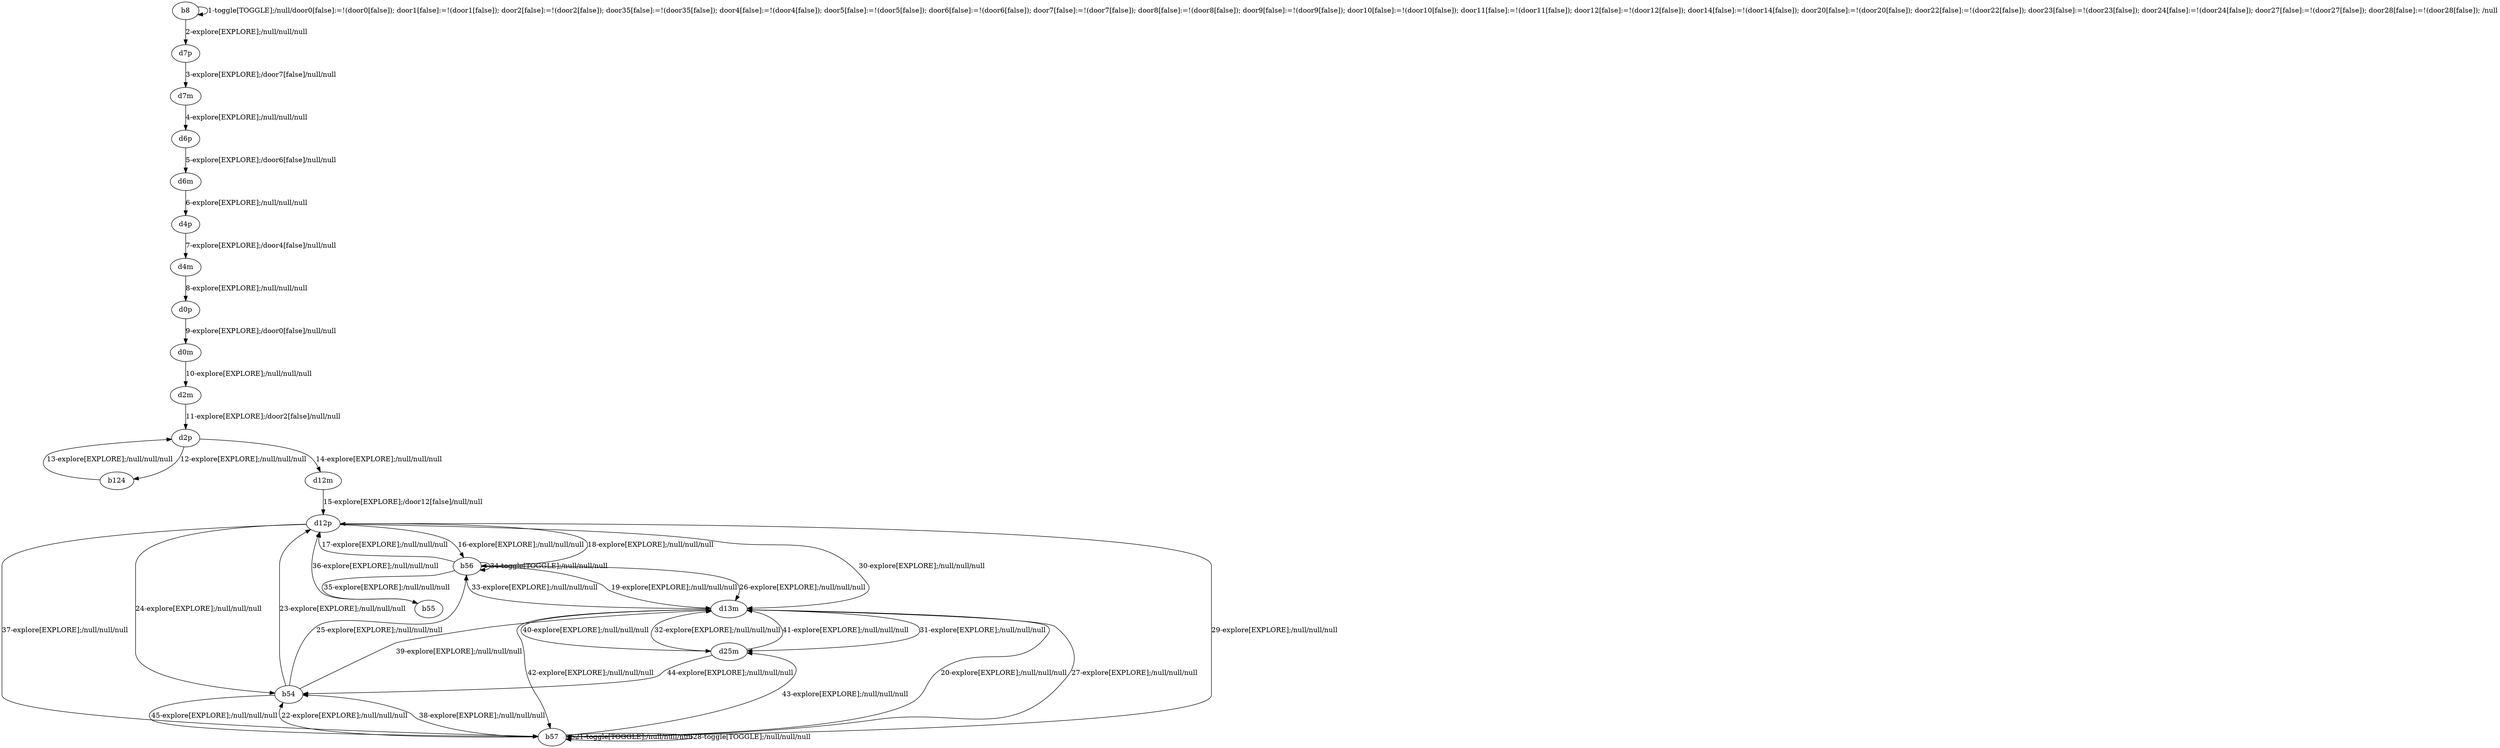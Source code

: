 # Total number of goals covered by this test: 1
# b54 --> b57

digraph g {
"b8" -> "b8" [label = "1-toggle[TOGGLE];/null/door0[false]:=!(door0[false]); door1[false]:=!(door1[false]); door2[false]:=!(door2[false]); door35[false]:=!(door35[false]); door4[false]:=!(door4[false]); door5[false]:=!(door5[false]); door6[false]:=!(door6[false]); door7[false]:=!(door7[false]); door8[false]:=!(door8[false]); door9[false]:=!(door9[false]); door10[false]:=!(door10[false]); door11[false]:=!(door11[false]); door12[false]:=!(door12[false]); door14[false]:=!(door14[false]); door20[false]:=!(door20[false]); door22[false]:=!(door22[false]); door23[false]:=!(door23[false]); door24[false]:=!(door24[false]); door27[false]:=!(door27[false]); door28[false]:=!(door28[false]); /null"];
"b8" -> "d7p" [label = "2-explore[EXPLORE];/null/null/null"];
"d7p" -> "d7m" [label = "3-explore[EXPLORE];/door7[false]/null/null"];
"d7m" -> "d6p" [label = "4-explore[EXPLORE];/null/null/null"];
"d6p" -> "d6m" [label = "5-explore[EXPLORE];/door6[false]/null/null"];
"d6m" -> "d4p" [label = "6-explore[EXPLORE];/null/null/null"];
"d4p" -> "d4m" [label = "7-explore[EXPLORE];/door4[false]/null/null"];
"d4m" -> "d0p" [label = "8-explore[EXPLORE];/null/null/null"];
"d0p" -> "d0m" [label = "9-explore[EXPLORE];/door0[false]/null/null"];
"d0m" -> "d2m" [label = "10-explore[EXPLORE];/null/null/null"];
"d2m" -> "d2p" [label = "11-explore[EXPLORE];/door2[false]/null/null"];
"d2p" -> "b124" [label = "12-explore[EXPLORE];/null/null/null"];
"b124" -> "d2p" [label = "13-explore[EXPLORE];/null/null/null"];
"d2p" -> "d12m" [label = "14-explore[EXPLORE];/null/null/null"];
"d12m" -> "d12p" [label = "15-explore[EXPLORE];/door12[false]/null/null"];
"d12p" -> "b56" [label = "16-explore[EXPLORE];/null/null/null"];
"b56" -> "d12p" [label = "17-explore[EXPLORE];/null/null/null"];
"d12p" -> "b56" [label = "18-explore[EXPLORE];/null/null/null"];
"b56" -> "d13m" [label = "19-explore[EXPLORE];/null/null/null"];
"d13m" -> "b57" [label = "20-explore[EXPLORE];/null/null/null"];
"b57" -> "b57" [label = "21-toggle[TOGGLE];/null/null/null"];
"b57" -> "b54" [label = "22-explore[EXPLORE];/null/null/null"];
"b54" -> "d12p" [label = "23-explore[EXPLORE];/null/null/null"];
"d12p" -> "b54" [label = "24-explore[EXPLORE];/null/null/null"];
"b54" -> "b56" [label = "25-explore[EXPLORE];/null/null/null"];
"b56" -> "d13m" [label = "26-explore[EXPLORE];/null/null/null"];
"d13m" -> "b57" [label = "27-explore[EXPLORE];/null/null/null"];
"b57" -> "b57" [label = "28-toggle[TOGGLE];/null/null/null"];
"b57" -> "d12p" [label = "29-explore[EXPLORE];/null/null/null"];
"d12p" -> "d13m" [label = "30-explore[EXPLORE];/null/null/null"];
"d13m" -> "d25m" [label = "31-explore[EXPLORE];/null/null/null"];
"d25m" -> "d13m" [label = "32-explore[EXPLORE];/null/null/null"];
"d13m" -> "b56" [label = "33-explore[EXPLORE];/null/null/null"];
"b56" -> "b56" [label = "34-toggle[TOGGLE];/null/null/null"];
"b56" -> "b55" [label = "35-explore[EXPLORE];/null/null/null"];
"b55" -> "d12p" [label = "36-explore[EXPLORE];/null/null/null"];
"d12p" -> "b57" [label = "37-explore[EXPLORE];/null/null/null"];
"b57" -> "b54" [label = "38-explore[EXPLORE];/null/null/null"];
"b54" -> "d13m" [label = "39-explore[EXPLORE];/null/null/null"];
"d13m" -> "d25m" [label = "40-explore[EXPLORE];/null/null/null"];
"d25m" -> "d13m" [label = "41-explore[EXPLORE];/null/null/null"];
"d13m" -> "b57" [label = "42-explore[EXPLORE];/null/null/null"];
"b57" -> "d25m" [label = "43-explore[EXPLORE];/null/null/null"];
"d25m" -> "b54" [label = "44-explore[EXPLORE];/null/null/null"];
"b54" -> "b57" [label = "45-explore[EXPLORE];/null/null/null"];
}